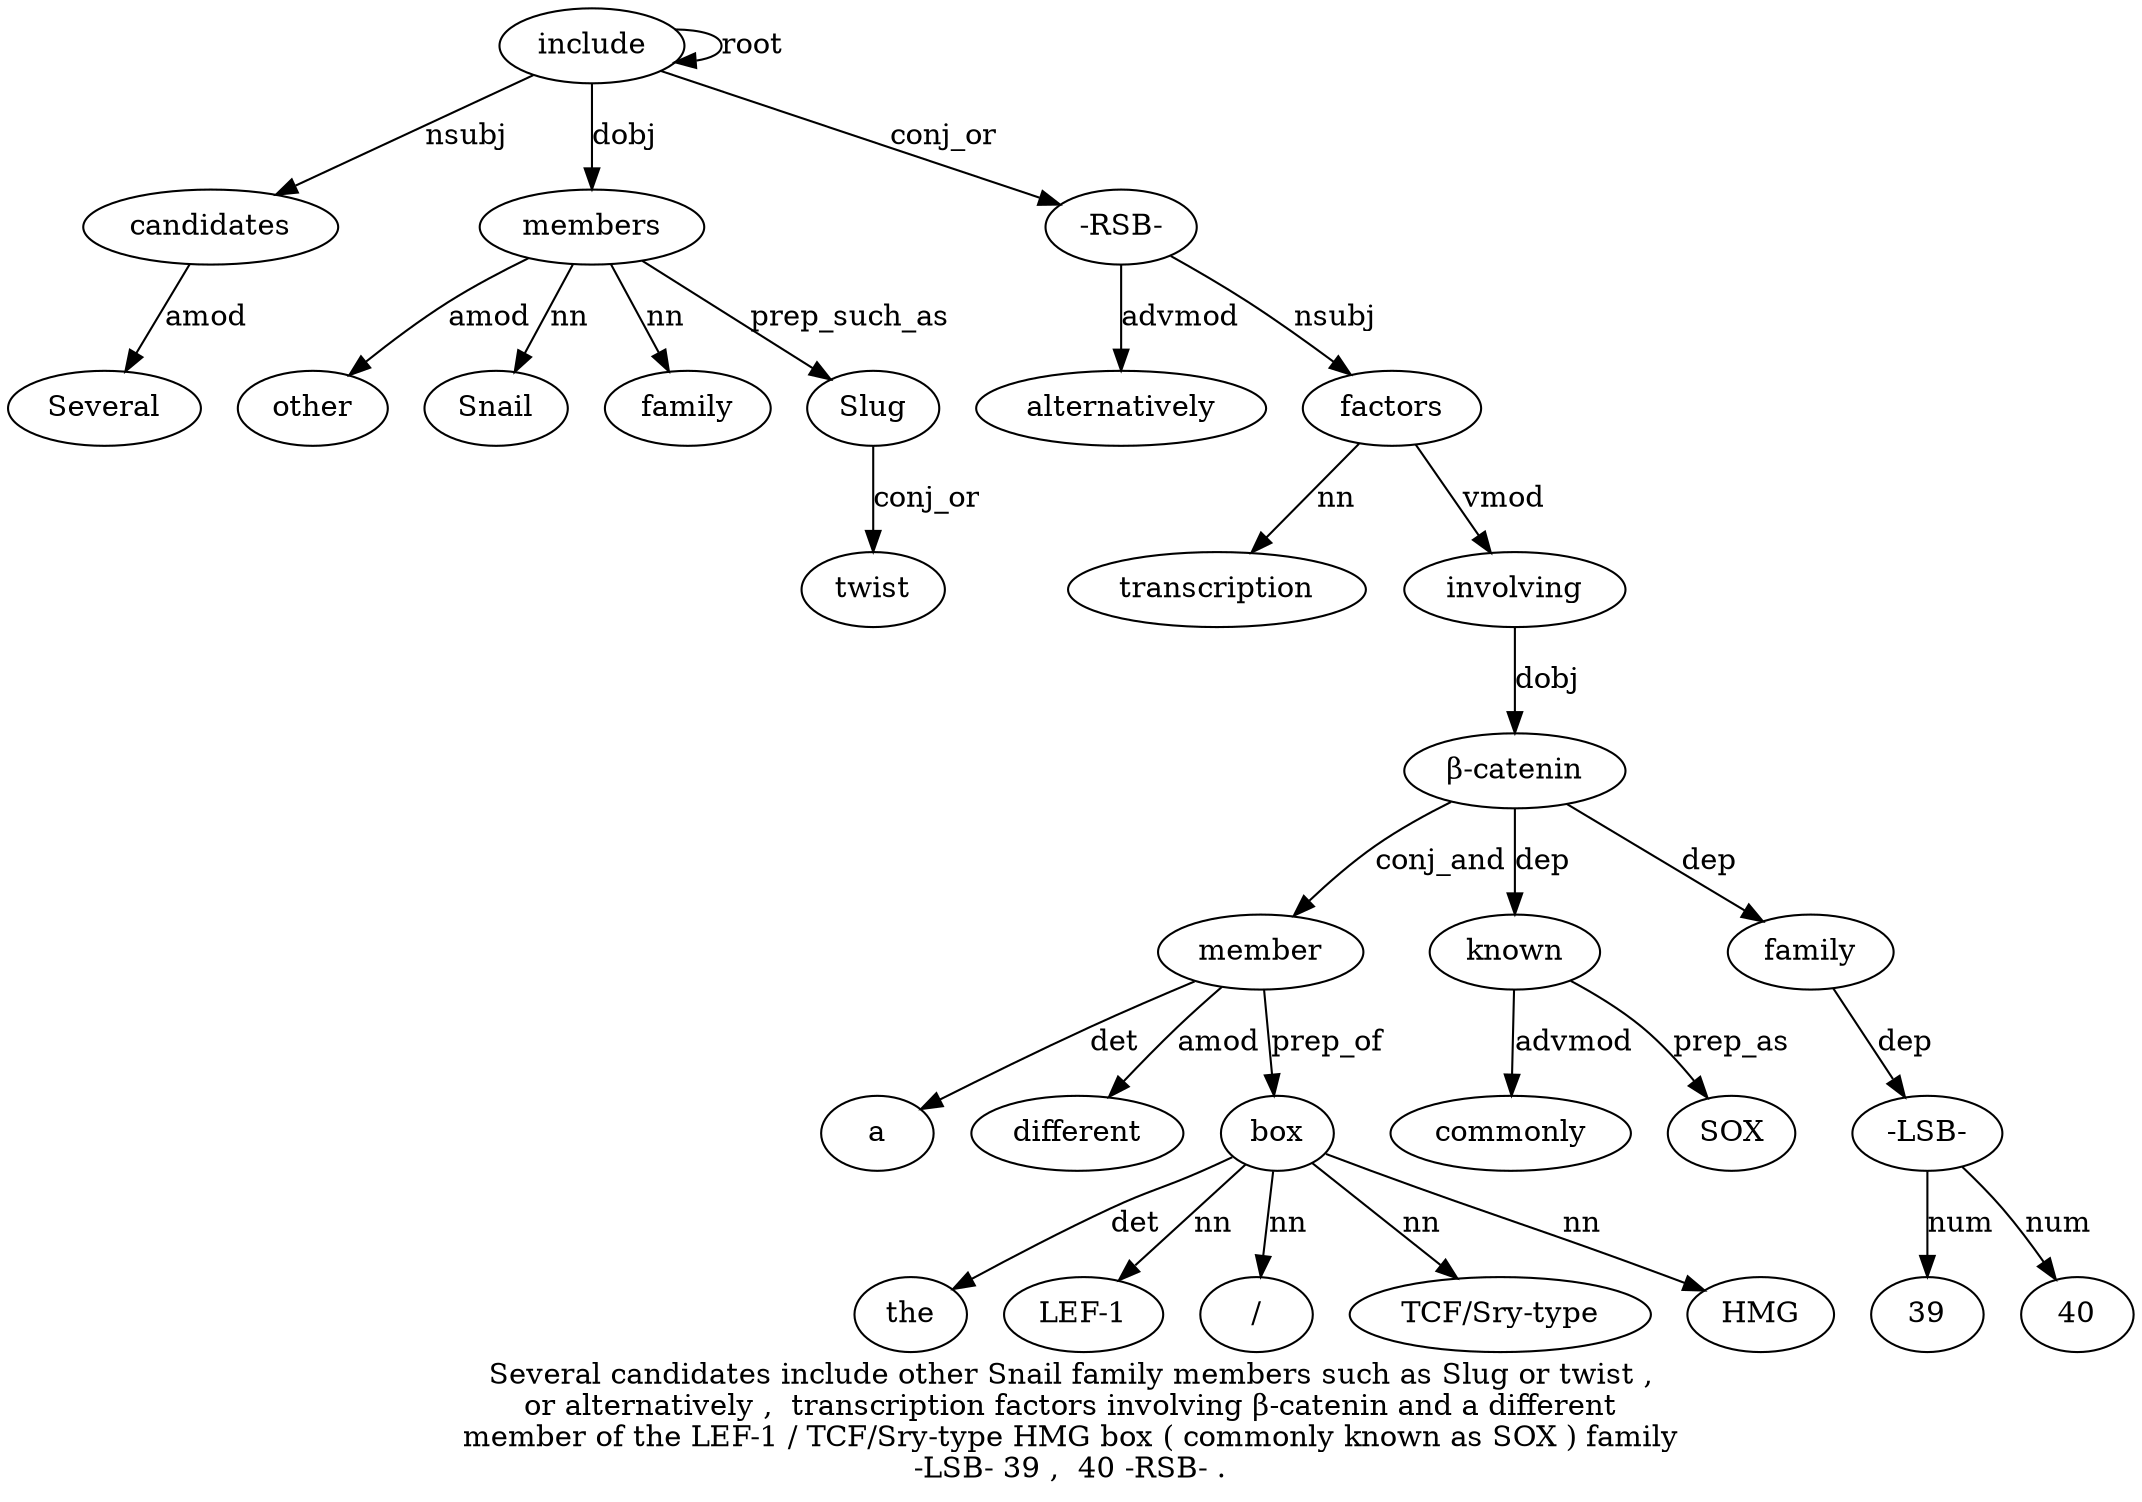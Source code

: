 digraph "Several candidates include other Snail family members such as Slug or twist ,  or alternatively ,  transcription factors involving β-catenin and a different member of the LEF-1 / TCF/Sry-type HMG box ( commonly known as SOX ) family -LSB- 39 ,  40 -RSB- ." {
label="Several candidates include other Snail family members such as Slug or twist ,
or alternatively ,  transcription factors involving β-catenin and a different
member of the LEF-1 / TCF/Sry-type HMG box ( commonly known as SOX ) family
-LSB- 39 ,  40 -RSB- .";
candidates2 [style=filled, fillcolor=white, label=candidates];
Several1 [style=filled, fillcolor=white, label=Several];
candidates2 -> Several1  [label=amod];
include3 [style=filled, fillcolor=white, label=include];
include3 -> candidates2  [label=nsubj];
include3 -> include3  [label=root];
members7 [style=filled, fillcolor=white, label=members];
other4 [style=filled, fillcolor=white, label=other];
members7 -> other4  [label=amod];
Snail5 [style=filled, fillcolor=white, label=Snail];
members7 -> Snail5  [label=nn];
family6 [style=filled, fillcolor=white, label=family];
members7 -> family6  [label=nn];
include3 -> members7  [label=dobj];
Slug10 [style=filled, fillcolor=white, label=Slug];
members7 -> Slug10  [label=prep_such_as];
twist12 [style=filled, fillcolor=white, label=twist];
Slug10 -> twist12  [label=conj_or];
"-RSB-43" [style=filled, fillcolor=white, label="-RSB-"];
alternatively15 [style=filled, fillcolor=white, label=alternatively];
"-RSB-43" -> alternatively15  [label=advmod];
factors18 [style=filled, fillcolor=white, label=factors];
transcription17 [style=filled, fillcolor=white, label=transcription];
factors18 -> transcription17  [label=nn];
"-RSB-43" -> factors18  [label=nsubj];
involving19 [style=filled, fillcolor=white, label=involving];
factors18 -> involving19  [label=vmod];
"β-catenin20" [style=filled, fillcolor=white, label="β-catenin"];
involving19 -> "β-catenin20"  [label=dobj];
member24 [style=filled, fillcolor=white, label=member];
a22 [style=filled, fillcolor=white, label=a];
member24 -> a22  [label=det];
different23 [style=filled, fillcolor=white, label=different];
member24 -> different23  [label=amod];
"β-catenin20" -> member24  [label=conj_and];
box31 [style=filled, fillcolor=white, label=box];
the26 [style=filled, fillcolor=white, label=the];
box31 -> the26  [label=det];
"LEF-127" [style=filled, fillcolor=white, label="LEF-1"];
box31 -> "LEF-127"  [label=nn];
"/28" [style=filled, fillcolor=white, label="/"];
box31 -> "/28"  [label=nn];
"TCF/Sry-type29" [style=filled, fillcolor=white, label="TCF/Sry-type"];
box31 -> "TCF/Sry-type29"  [label=nn];
HMG30 [style=filled, fillcolor=white, label=HMG];
box31 -> HMG30  [label=nn];
member24 -> box31  [label=prep_of];
known34 [style=filled, fillcolor=white, label=known];
commonly33 [style=filled, fillcolor=white, label=commonly];
known34 -> commonly33  [label=advmod];
"β-catenin20" -> known34  [label=dep];
SOX36 [style=filled, fillcolor=white, label=SOX];
known34 -> SOX36  [label=prep_as];
family38 [style=filled, fillcolor=white, label=family];
"β-catenin20" -> family38  [label=dep];
"-LSB-39" [style=filled, fillcolor=white, label="-LSB-"];
family38 -> "-LSB-39"  [label=dep];
3940 [style=filled, fillcolor=white, label=39];
"-LSB-39" -> 3940  [label=num];
4042 [style=filled, fillcolor=white, label=40];
"-LSB-39" -> 4042  [label=num];
include3 -> "-RSB-43"  [label=conj_or];
}
